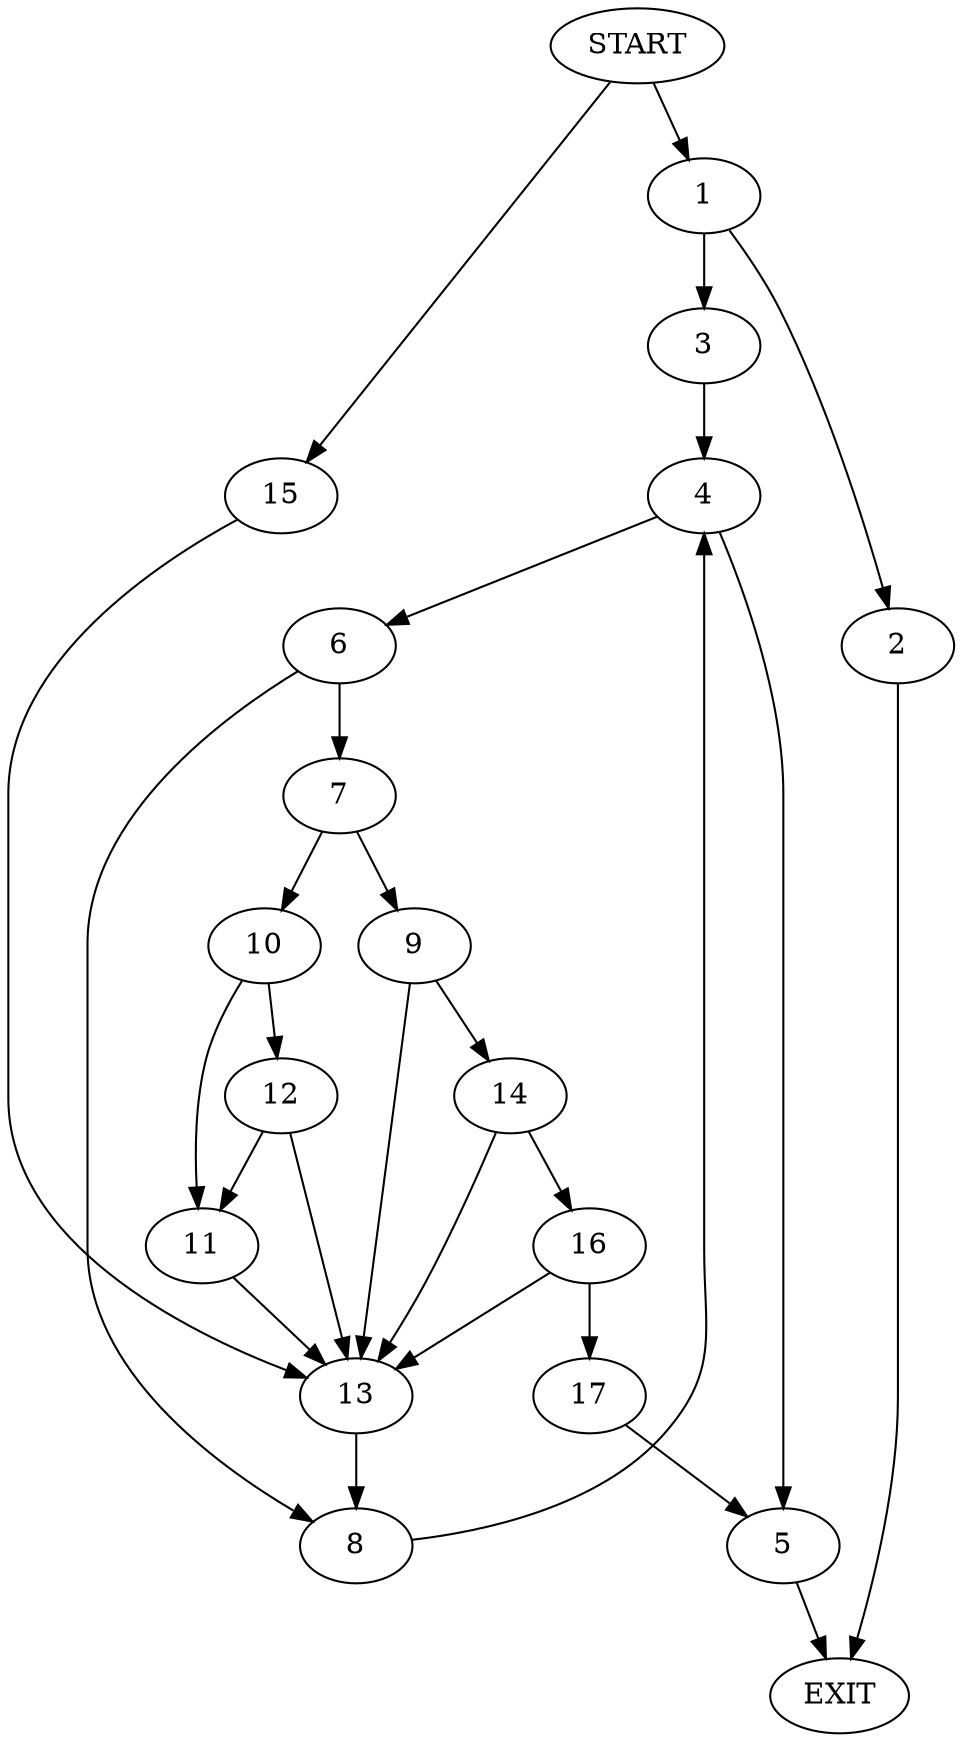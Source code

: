 digraph {
0 [label="START"]
18 [label="EXIT"]
0 -> 1
1 -> 2
1 -> 3
2 -> 18
3 -> 4
4 -> 5
4 -> 6
5 -> 18
6 -> 7
6 -> 8
7 -> 9
7 -> 10
8 -> 4
10 -> 11
10 -> 12
9 -> 13
9 -> 14
11 -> 13
12 -> 13
12 -> 11
13 -> 8
0 -> 15
15 -> 13
14 -> 13
14 -> 16
16 -> 17
16 -> 13
17 -> 5
}
